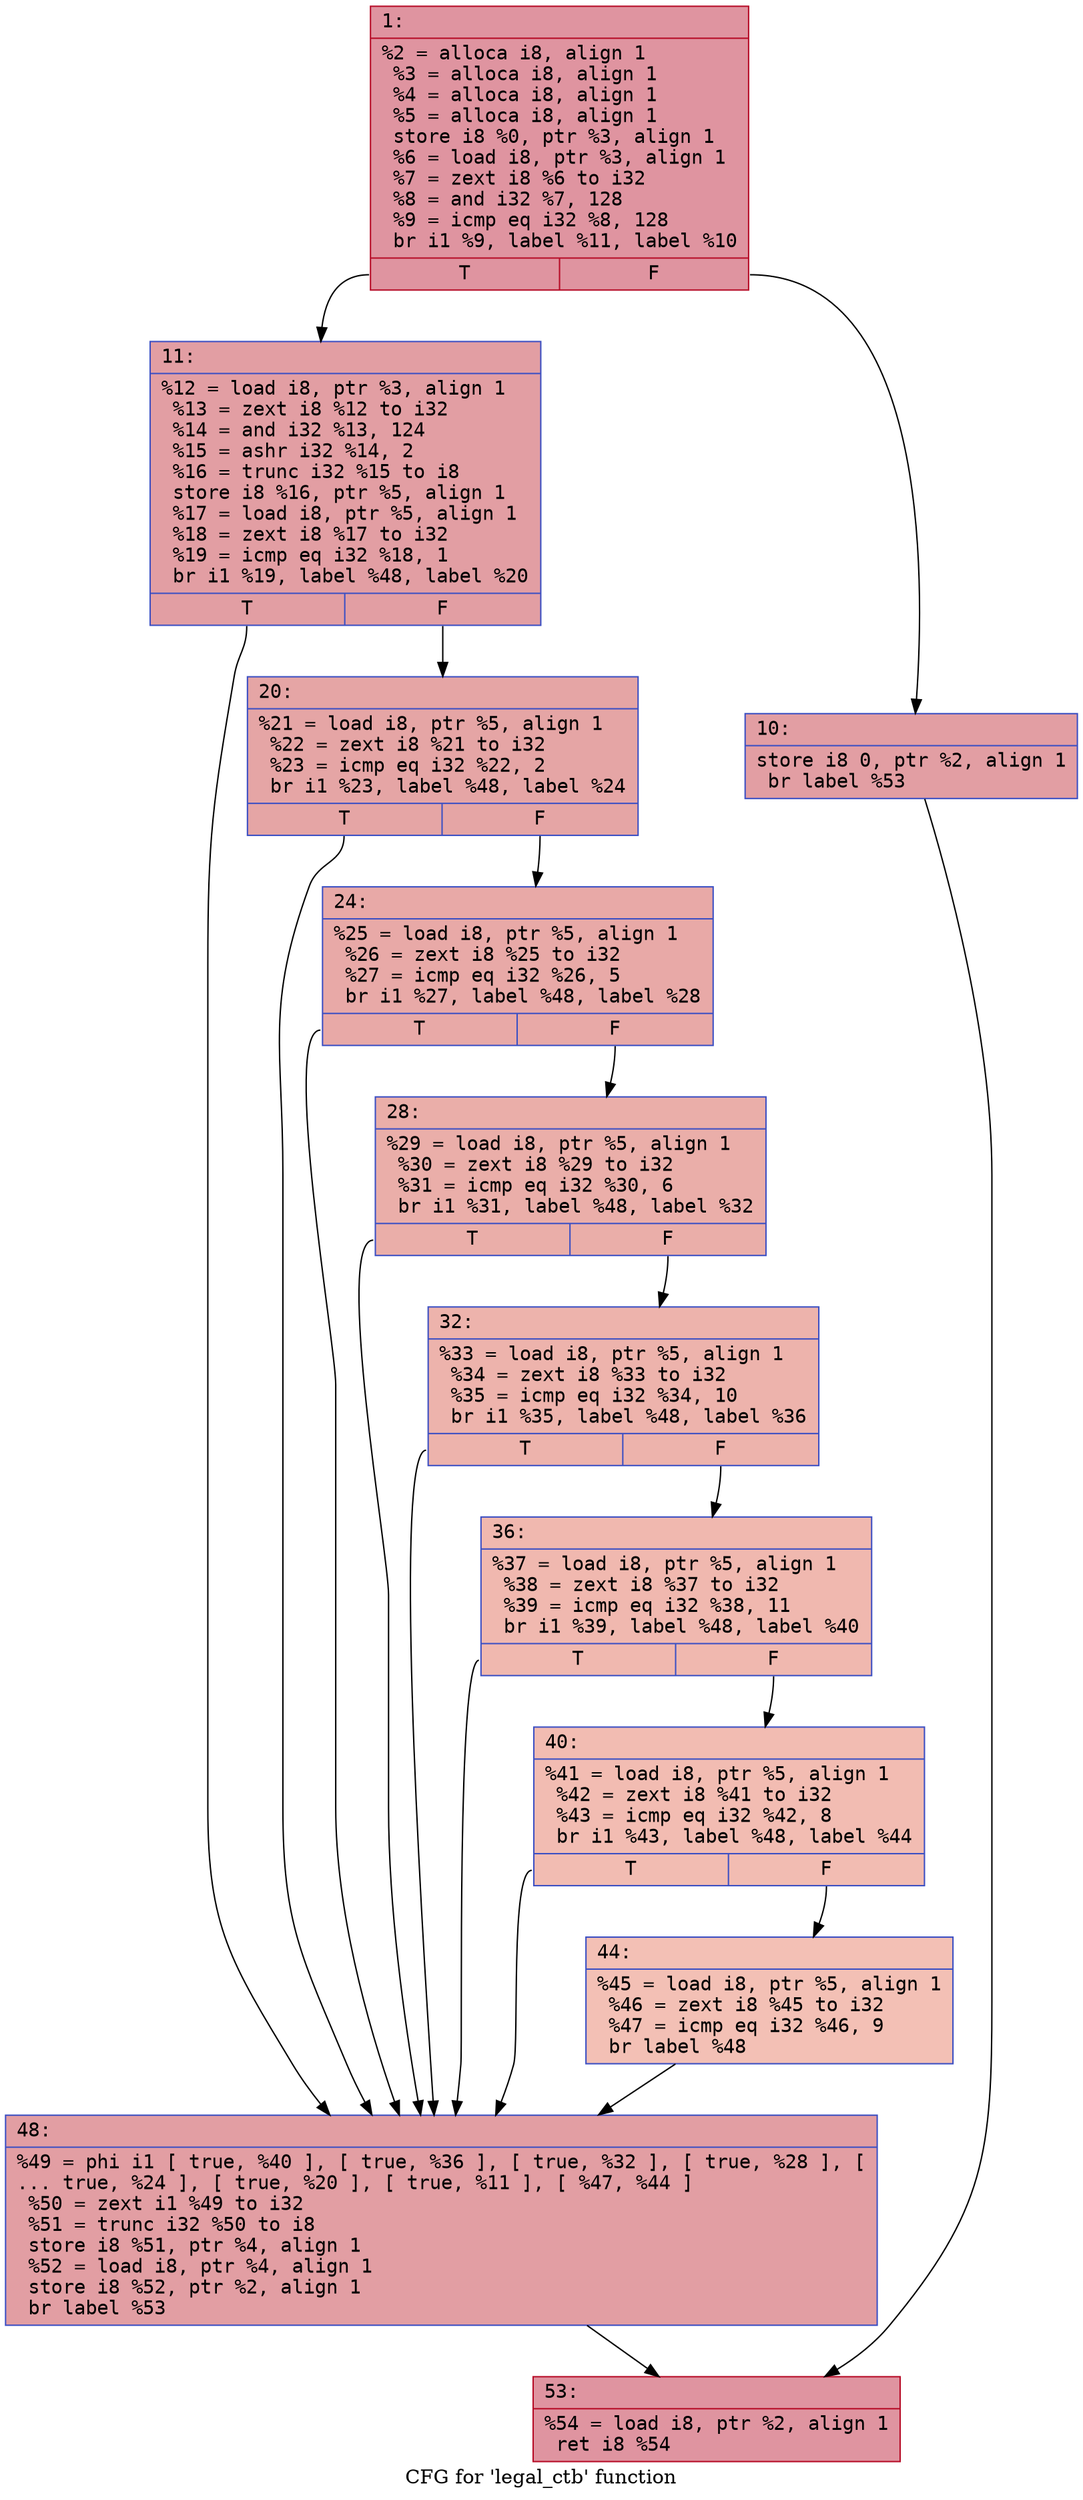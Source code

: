 digraph "CFG for 'legal_ctb' function" {
	label="CFG for 'legal_ctb' function";

	Node0x6000002bb8e0 [shape=record,color="#b70d28ff", style=filled, fillcolor="#b70d2870" fontname="Courier",label="{1:\l|  %2 = alloca i8, align 1\l  %3 = alloca i8, align 1\l  %4 = alloca i8, align 1\l  %5 = alloca i8, align 1\l  store i8 %0, ptr %3, align 1\l  %6 = load i8, ptr %3, align 1\l  %7 = zext i8 %6 to i32\l  %8 = and i32 %7, 128\l  %9 = icmp eq i32 %8, 128\l  br i1 %9, label %11, label %10\l|{<s0>T|<s1>F}}"];
	Node0x6000002bb8e0:s0 -> Node0x6000002bb980[tooltip="1 -> 11\nProbability 50.00%" ];
	Node0x6000002bb8e0:s1 -> Node0x6000002bb930[tooltip="1 -> 10\nProbability 50.00%" ];
	Node0x6000002bb930 [shape=record,color="#3d50c3ff", style=filled, fillcolor="#be242e70" fontname="Courier",label="{10:\l|  store i8 0, ptr %2, align 1\l  br label %53\l}"];
	Node0x6000002bb930 -> Node0x6000002bbc50[tooltip="10 -> 53\nProbability 100.00%" ];
	Node0x6000002bb980 [shape=record,color="#3d50c3ff", style=filled, fillcolor="#be242e70" fontname="Courier",label="{11:\l|  %12 = load i8, ptr %3, align 1\l  %13 = zext i8 %12 to i32\l  %14 = and i32 %13, 124\l  %15 = ashr i32 %14, 2\l  %16 = trunc i32 %15 to i8\l  store i8 %16, ptr %5, align 1\l  %17 = load i8, ptr %5, align 1\l  %18 = zext i8 %17 to i32\l  %19 = icmp eq i32 %18, 1\l  br i1 %19, label %48, label %20\l|{<s0>T|<s1>F}}"];
	Node0x6000002bb980:s0 -> Node0x6000002bbc00[tooltip="11 -> 48\nProbability 50.00%" ];
	Node0x6000002bb980:s1 -> Node0x6000002bb9d0[tooltip="11 -> 20\nProbability 50.00%" ];
	Node0x6000002bb9d0 [shape=record,color="#3d50c3ff", style=filled, fillcolor="#c5333470" fontname="Courier",label="{20:\l|  %21 = load i8, ptr %5, align 1\l  %22 = zext i8 %21 to i32\l  %23 = icmp eq i32 %22, 2\l  br i1 %23, label %48, label %24\l|{<s0>T|<s1>F}}"];
	Node0x6000002bb9d0:s0 -> Node0x6000002bbc00[tooltip="20 -> 48\nProbability 50.00%" ];
	Node0x6000002bb9d0:s1 -> Node0x6000002bba20[tooltip="20 -> 24\nProbability 50.00%" ];
	Node0x6000002bba20 [shape=record,color="#3d50c3ff", style=filled, fillcolor="#ca3b3770" fontname="Courier",label="{24:\l|  %25 = load i8, ptr %5, align 1\l  %26 = zext i8 %25 to i32\l  %27 = icmp eq i32 %26, 5\l  br i1 %27, label %48, label %28\l|{<s0>T|<s1>F}}"];
	Node0x6000002bba20:s0 -> Node0x6000002bbc00[tooltip="24 -> 48\nProbability 50.00%" ];
	Node0x6000002bba20:s1 -> Node0x6000002bba70[tooltip="24 -> 28\nProbability 50.00%" ];
	Node0x6000002bba70 [shape=record,color="#3d50c3ff", style=filled, fillcolor="#d0473d70" fontname="Courier",label="{28:\l|  %29 = load i8, ptr %5, align 1\l  %30 = zext i8 %29 to i32\l  %31 = icmp eq i32 %30, 6\l  br i1 %31, label %48, label %32\l|{<s0>T|<s1>F}}"];
	Node0x6000002bba70:s0 -> Node0x6000002bbc00[tooltip="28 -> 48\nProbability 50.00%" ];
	Node0x6000002bba70:s1 -> Node0x6000002bbac0[tooltip="28 -> 32\nProbability 50.00%" ];
	Node0x6000002bbac0 [shape=record,color="#3d50c3ff", style=filled, fillcolor="#d6524470" fontname="Courier",label="{32:\l|  %33 = load i8, ptr %5, align 1\l  %34 = zext i8 %33 to i32\l  %35 = icmp eq i32 %34, 10\l  br i1 %35, label %48, label %36\l|{<s0>T|<s1>F}}"];
	Node0x6000002bbac0:s0 -> Node0x6000002bbc00[tooltip="32 -> 48\nProbability 50.00%" ];
	Node0x6000002bbac0:s1 -> Node0x6000002bbb10[tooltip="32 -> 36\nProbability 50.00%" ];
	Node0x6000002bbb10 [shape=record,color="#3d50c3ff", style=filled, fillcolor="#dc5d4a70" fontname="Courier",label="{36:\l|  %37 = load i8, ptr %5, align 1\l  %38 = zext i8 %37 to i32\l  %39 = icmp eq i32 %38, 11\l  br i1 %39, label %48, label %40\l|{<s0>T|<s1>F}}"];
	Node0x6000002bbb10:s0 -> Node0x6000002bbc00[tooltip="36 -> 48\nProbability 50.00%" ];
	Node0x6000002bbb10:s1 -> Node0x6000002bbb60[tooltip="36 -> 40\nProbability 50.00%" ];
	Node0x6000002bbb60 [shape=record,color="#3d50c3ff", style=filled, fillcolor="#e1675170" fontname="Courier",label="{40:\l|  %41 = load i8, ptr %5, align 1\l  %42 = zext i8 %41 to i32\l  %43 = icmp eq i32 %42, 8\l  br i1 %43, label %48, label %44\l|{<s0>T|<s1>F}}"];
	Node0x6000002bbb60:s0 -> Node0x6000002bbc00[tooltip="40 -> 48\nProbability 50.00%" ];
	Node0x6000002bbb60:s1 -> Node0x6000002bbbb0[tooltip="40 -> 44\nProbability 50.00%" ];
	Node0x6000002bbbb0 [shape=record,color="#3d50c3ff", style=filled, fillcolor="#e5705870" fontname="Courier",label="{44:\l|  %45 = load i8, ptr %5, align 1\l  %46 = zext i8 %45 to i32\l  %47 = icmp eq i32 %46, 9\l  br label %48\l}"];
	Node0x6000002bbbb0 -> Node0x6000002bbc00[tooltip="44 -> 48\nProbability 100.00%" ];
	Node0x6000002bbc00 [shape=record,color="#3d50c3ff", style=filled, fillcolor="#be242e70" fontname="Courier",label="{48:\l|  %49 = phi i1 [ true, %40 ], [ true, %36 ], [ true, %32 ], [ true, %28 ], [\l... true, %24 ], [ true, %20 ], [ true, %11 ], [ %47, %44 ]\l  %50 = zext i1 %49 to i32\l  %51 = trunc i32 %50 to i8\l  store i8 %51, ptr %4, align 1\l  %52 = load i8, ptr %4, align 1\l  store i8 %52, ptr %2, align 1\l  br label %53\l}"];
	Node0x6000002bbc00 -> Node0x6000002bbc50[tooltip="48 -> 53\nProbability 100.00%" ];
	Node0x6000002bbc50 [shape=record,color="#b70d28ff", style=filled, fillcolor="#b70d2870" fontname="Courier",label="{53:\l|  %54 = load i8, ptr %2, align 1\l  ret i8 %54\l}"];
}
